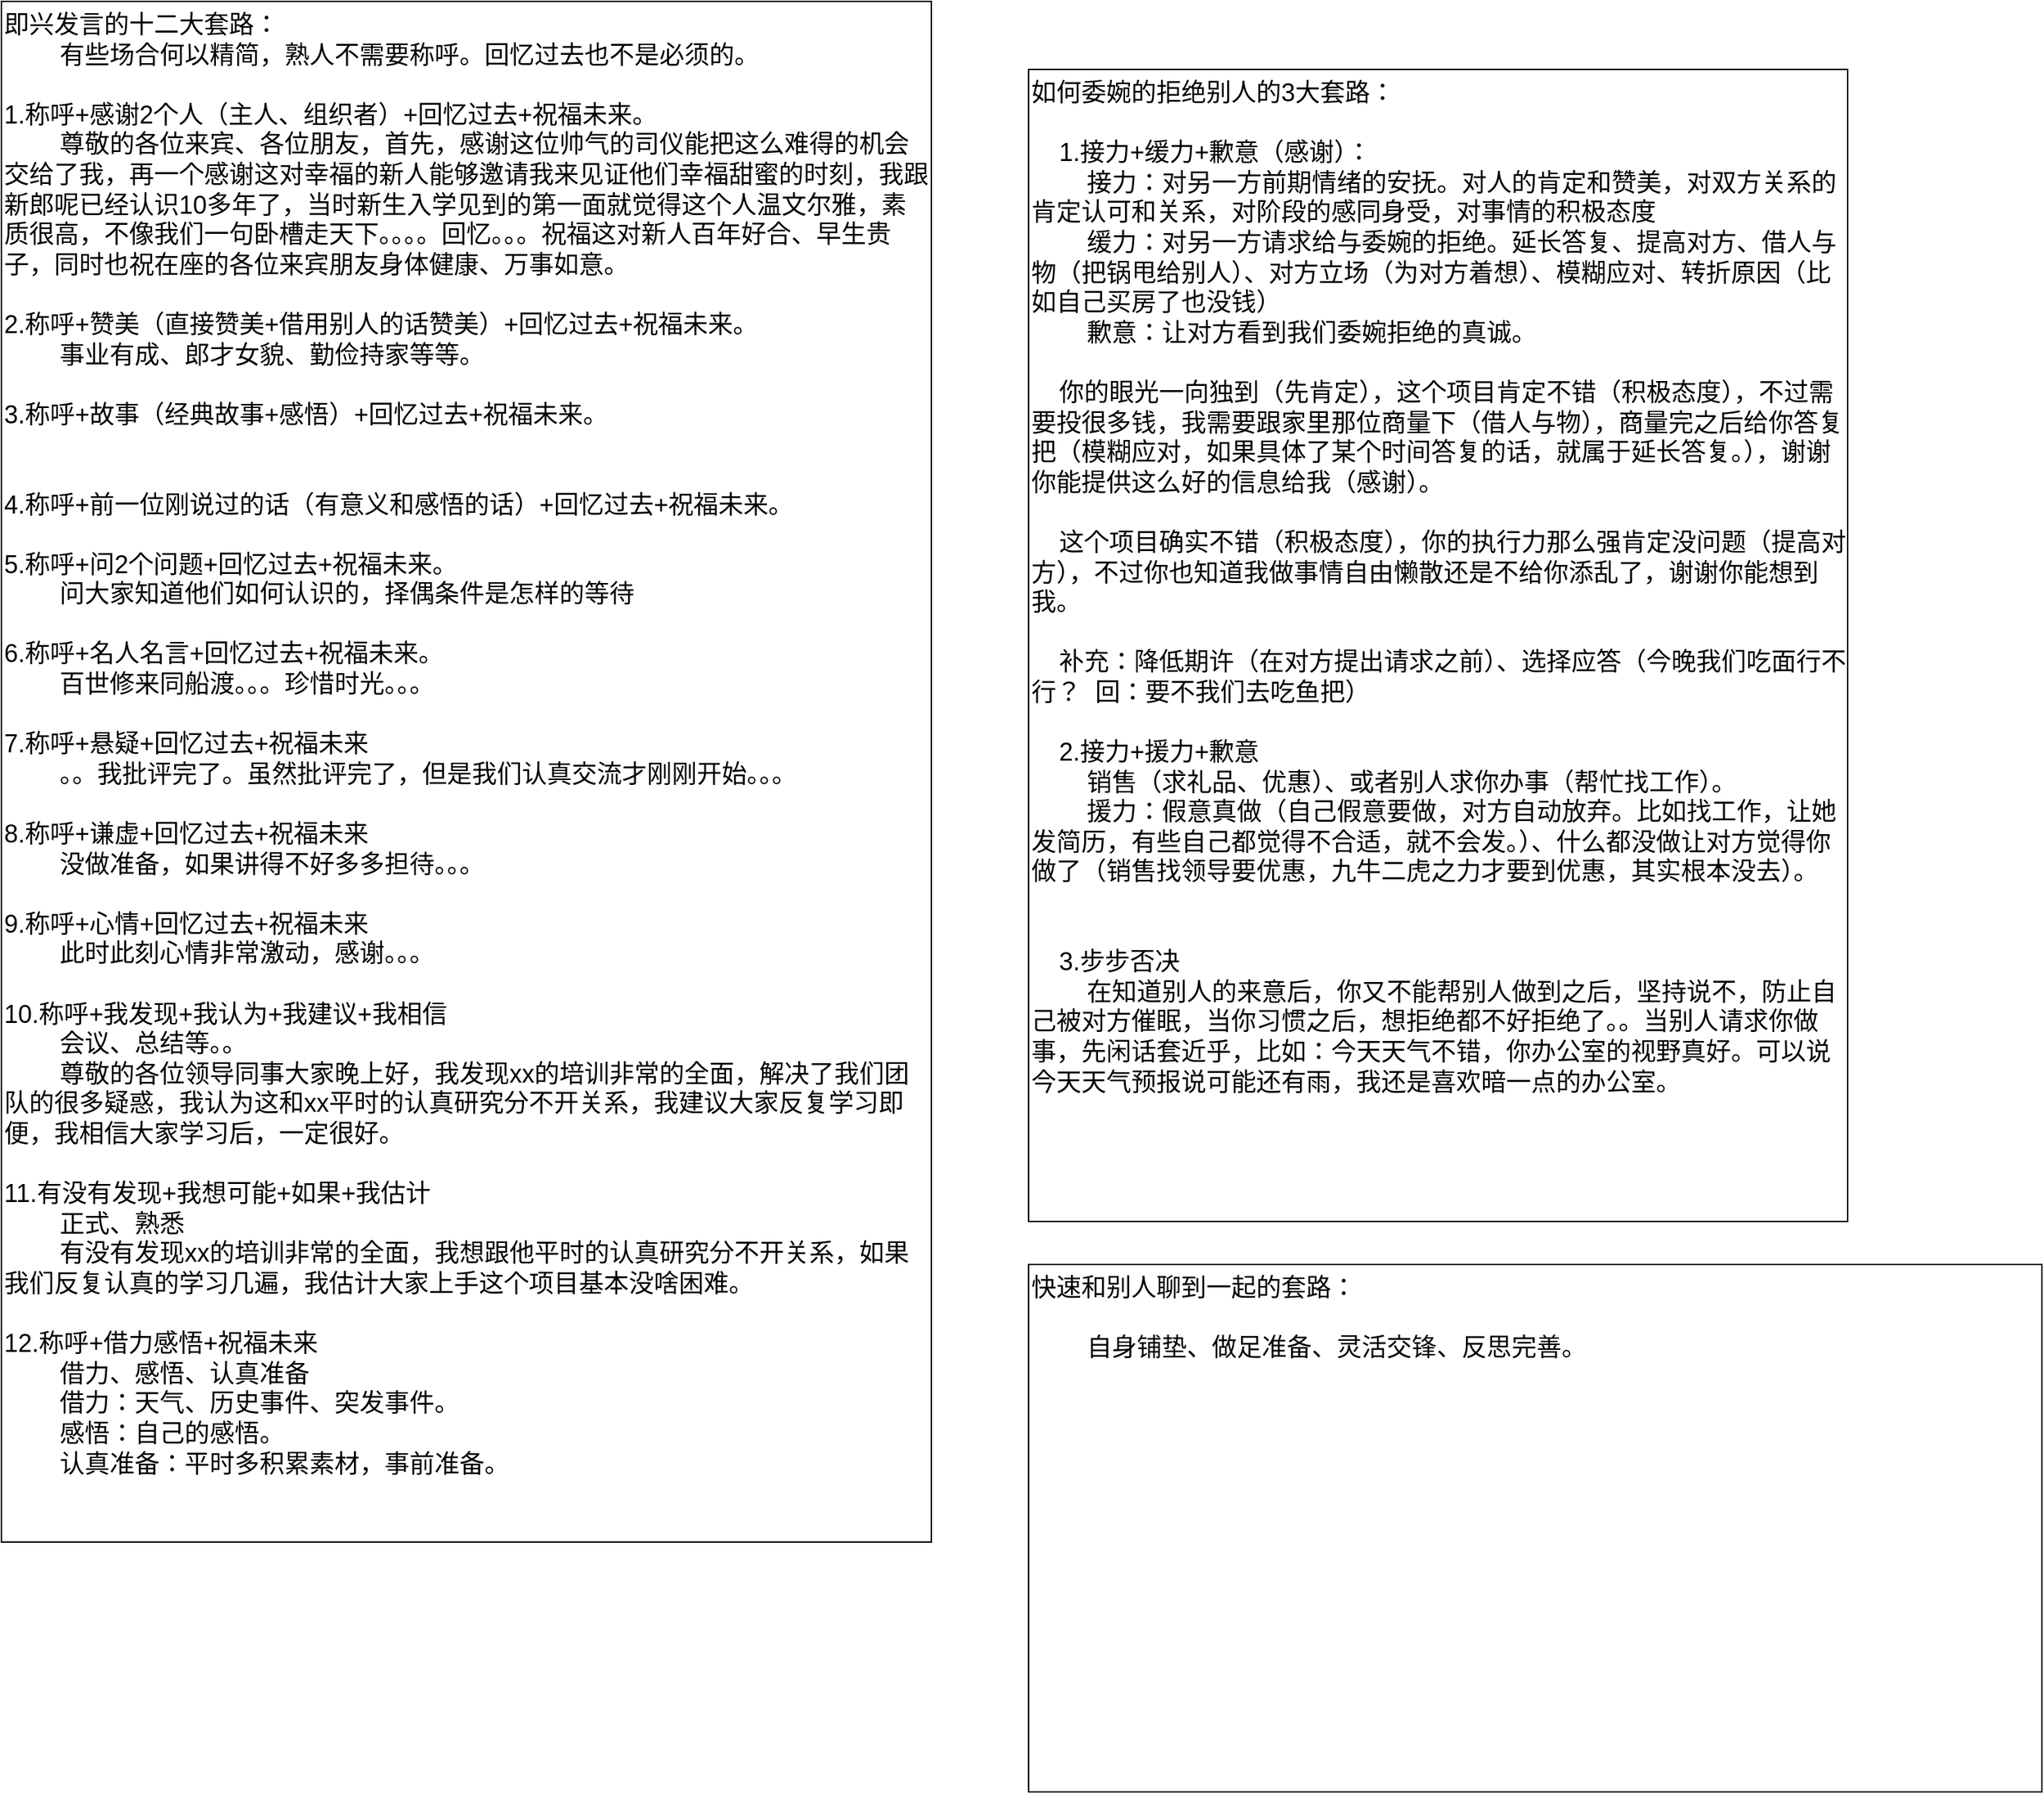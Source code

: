 <mxfile version="22.1.15" type="github">
  <diagram name="第 1 页" id="cnIUandqyFZ5Glk0gNJO">
    <mxGraphModel dx="594" dy="378" grid="1" gridSize="10" guides="1" tooltips="1" connect="1" arrows="1" fold="1" page="1" pageScale="1" pageWidth="827" pageHeight="1169" math="0" shadow="0">
      <root>
        <mxCell id="0" />
        <mxCell id="1" parent="0" />
        <mxCell id="VJTlfqrWW2QYB_PkbTW--1" value="即兴发言的十二大套路：&lt;br&gt;&lt;span style=&quot;white-space: pre;&quot;&gt;&#x9;&lt;/span&gt;有些场合何以精简，熟人不需要称呼。回忆过去也不是必须的。&lt;br&gt;&lt;br&gt;1.称呼+感谢2个人（主人、组织者）+回忆过去+祝福未来。&lt;br&gt;&lt;span style=&quot;white-space: pre;&quot;&gt;&#x9;&lt;/span&gt;尊敬的各位来宾、各位朋友，首先，感谢这位帅气的司仪能把这么难得的机会交给了我，再一个感谢这对幸福的新人能够邀请我来见证他们幸福甜蜜的时刻，我跟新郎呢已经认识10多年了，当时新生入学见到的第一面就觉得这个人温文尔雅，素质很高，不像我们一句卧槽走天下。。。。回忆。。。祝福这对新人百年好合、早生贵子，同时也祝在座的各位来宾朋友身体健康、万事如意。&lt;br&gt;&lt;br&gt;2.称呼+赞美（直接赞美+借用别人的话赞美）+回忆过去+祝福未来。&lt;br&gt;&lt;span style=&quot;white-space: pre;&quot;&gt;&#x9;&lt;/span&gt;事业有成、郎才女貌、勤俭持家等等。&lt;br&gt;&lt;br&gt;3.称呼+故事（经典故事+感悟）+回忆过去+祝福未来。&lt;br&gt;&lt;span style=&quot;white-space: pre;&quot;&gt;&#x9;&lt;/span&gt;&lt;br&gt;&lt;br&gt;4.称呼+前一位刚说过的话（有意义和感悟的话）+回忆过去+祝福未来。&lt;br&gt;&lt;br&gt;5.称呼+问2个问题+回忆过去+祝福未来。&lt;br&gt;&lt;span style=&quot;white-space: pre;&quot;&gt;&#x9;&lt;/span&gt;问大家知道他们如何认识的，择偶条件是怎样的等待&lt;br&gt;&lt;br&gt;6.称呼+名人名言+回忆过去+祝福未来。&lt;br&gt;&lt;span style=&quot;white-space: pre;&quot;&gt;&#x9;&lt;/span&gt;百世修来同船渡。。。珍惜时光。。。&lt;br&gt;&lt;br&gt;7.称呼+悬疑+回忆过去+祝福未来&lt;br&gt;&lt;span style=&quot;white-space: pre;&quot;&gt;&lt;span style=&quot;white-space: pre;&quot;&gt;&#x9;&lt;/span&gt;。。我批评完了。虽然批评完了，但是我们认真交流才刚刚开始。。。&#x9;&lt;br&gt;&lt;/span&gt;&lt;br&gt;8.称呼+谦虚+回忆过去+祝福未来&lt;br&gt;&lt;span style=&quot;white-space: pre;&quot;&gt;&#x9;&lt;/span&gt;没做准备，如果讲得不好多多担待。。。&lt;br&gt;&lt;br&gt;9.称呼+心情+回忆过去+祝福未来&lt;br&gt;&lt;span style=&quot;white-space: pre;&quot;&gt;&#x9;&lt;/span&gt;此时此刻心情非常激动，感谢。。。&lt;br&gt;&lt;br&gt;10.称呼+我发现+我认为+我建议+我相信&lt;br&gt;&lt;span style=&quot;white-space: pre;&quot;&gt;&#x9;&lt;/span&gt;会议、总结等。。&lt;br&gt;&lt;span style=&quot;white-space: pre;&quot;&gt;&#x9;&lt;/span&gt;尊敬的各位领导同事大家晚上好，我发现xx的培训非常的全面，解决了我们团队的很多疑惑，我认为这和xx平时的认真研究分不开关系，我建议大家反复学习即便，我相信大家学习后，一定很好。&lt;br&gt;&lt;br&gt;11.有没有发现+我想可能+如果+我估计&lt;br&gt;&lt;span style=&quot;white-space: pre;&quot;&gt;&#x9;&lt;/span&gt;正式、熟悉&lt;br&gt;&lt;span style=&quot;white-space: pre;&quot;&gt;&#x9;&lt;/span&gt;有没有发现xx的培训非常的全面，我想跟他平时的认真研究分不开关系，如果我们反复认真的学习几遍，我估计大家上手这个项目基本没啥困难。&lt;br&gt;&lt;br&gt;12.称呼+借力感悟+祝福未来&lt;br&gt;&lt;span style=&quot;white-space: pre;&quot;&gt;&#x9;&lt;/span&gt;借力、感悟、认真准备&lt;br&gt;&lt;span style=&quot;white-space: pre;&quot;&gt;&#x9;&lt;/span&gt;借力：天气、历史事件、突发事件。&lt;br&gt;&lt;span style=&quot;white-space: pre;&quot;&gt;&#x9;&lt;/span&gt;感悟：自己的感悟。&lt;br&gt;&lt;span style=&quot;white-space: pre;&quot;&gt;&#x9;&lt;/span&gt;认真准备：平时多积累素材，事前准备。" style="rounded=0;whiteSpace=wrap;html=1;fontSize=18;align=left;verticalAlign=top;" vertex="1" parent="1">
          <mxGeometry y="290" width="670" height="1110" as="geometry" />
        </mxCell>
        <mxCell id="VJTlfqrWW2QYB_PkbTW--2" value="如何委婉的拒绝别人的3大套路：&lt;br&gt;&lt;br&gt;&lt;span style=&quot;&quot;&gt;&lt;span style=&quot;white-space: pre;&quot;&gt;&amp;nbsp;&amp;nbsp;&amp;nbsp;&amp;nbsp;&lt;/span&gt;&lt;/span&gt;1.接力+缓力+歉意（感谢）：&lt;br&gt;&lt;span style=&quot;&quot;&gt;&lt;span style=&quot;white-space: pre;&quot;&gt;&amp;nbsp;&amp;nbsp;&amp;nbsp;&amp;nbsp;&lt;/span&gt;&lt;/span&gt;&lt;span style=&quot;&quot;&gt;&lt;span style=&quot;white-space: pre;&quot;&gt;&amp;nbsp;&amp;nbsp;&amp;nbsp;&amp;nbsp;&lt;/span&gt;&lt;/span&gt;接力：对另一方前期情绪的安抚。对人的肯定和赞美，对双方关系的肯定认可和关系，对阶段的感同身受，对事情的积极态度&lt;br&gt;&lt;span style=&quot;&quot;&gt;&lt;span style=&quot;white-space: pre;&quot;&gt;&amp;nbsp;&amp;nbsp;&amp;nbsp;&amp;nbsp;&lt;/span&gt;&lt;/span&gt;&lt;span style=&quot;&quot;&gt;&lt;span style=&quot;white-space: pre;&quot;&gt;&amp;nbsp;&amp;nbsp;&amp;nbsp;&amp;nbsp;&lt;/span&gt;&lt;/span&gt;缓力：对另一方请求给与委婉的拒绝。延长答复、提高对方、借人与物（把锅甩给别人）、对方立场（为对方着想）、模糊应对、转折原因（比如自己买房了也没钱）&lt;br&gt;&lt;span style=&quot;&quot;&gt;&lt;span style=&quot;white-space: pre;&quot;&gt;&amp;nbsp;&amp;nbsp;&amp;nbsp;&amp;nbsp;&lt;/span&gt;&lt;/span&gt;&lt;span style=&quot;&quot;&gt;&lt;span style=&quot;white-space: pre;&quot;&gt;&amp;nbsp;&amp;nbsp;&amp;nbsp;&amp;nbsp;&lt;/span&gt;&lt;/span&gt;歉意：让对方看到我们委婉拒绝的真诚。&lt;br&gt;&lt;br&gt;&lt;span style=&quot;&quot;&gt;&lt;span style=&quot;white-space: pre;&quot;&gt;&amp;nbsp;&amp;nbsp;&amp;nbsp;&amp;nbsp;&lt;/span&gt;&lt;/span&gt;你的眼光一向独到（先肯定），这个项目肯定不错（积极态度），不过需要投很多钱，我需要跟家里那位商量下（借人与物），商量完之后给你答复把（模糊应对，如果具体了某个时间答复的话，就属于延长答复。），谢谢你能提供这么好的信息给我（感谢）。&lt;br&gt;&lt;br&gt;&lt;span style=&quot;&quot;&gt;&lt;span style=&quot;white-space: pre;&quot;&gt;&amp;nbsp;&amp;nbsp;&amp;nbsp;&amp;nbsp;&lt;/span&gt;&lt;/span&gt;这个项目确实不错（积极态度），你的执行力那么强肯定没问题（提高对方），不过你也知道我做事情自由懒散还是不给你添乱了，谢谢你能想到我。&lt;br&gt;&lt;span style=&quot;&quot;&gt;&lt;span style=&quot;white-space: pre;&quot;&gt;&amp;nbsp;&amp;nbsp;&amp;nbsp;&amp;nbsp;&lt;/span&gt;&lt;/span&gt;&lt;br&gt;&lt;span style=&quot;&quot;&gt;&lt;span style=&quot;white-space: pre;&quot;&gt;&amp;nbsp;&amp;nbsp;&amp;nbsp;&amp;nbsp;&lt;/span&gt;&lt;/span&gt;补充：降低期许（在对方提出请求之前）、选择应答（今晚我们吃面行不行？&amp;nbsp; 回：要不我们去吃鱼把）&lt;br&gt;&lt;br&gt;&lt;span style=&quot;&quot;&gt;&lt;span style=&quot;white-space: pre;&quot;&gt;&amp;nbsp;&amp;nbsp;&amp;nbsp;&amp;nbsp;&lt;/span&gt;&lt;/span&gt;2.接力+援力+歉意&lt;br&gt;&lt;span style=&quot;white-space: pre;&quot;&gt;&#x9;&lt;/span&gt;销售（求礼品、优惠）、或者别人求你办事（帮忙找工作）。&lt;br&gt;&lt;span style=&quot;white-space: pre;&quot;&gt;&#x9;&lt;/span&gt;援力：假意真做（自己假意要做，对方自动放弃。比如找工作，让她发简历，有些自己都觉得不合适，就不会发。）、什么都没做让对方觉得你做了（销售找领导要优惠，九牛二虎之力才要到优惠，其实根本没去）。&amp;nbsp;&lt;br&gt;&lt;br&gt;&lt;span style=&quot;&quot;&gt;&lt;span style=&quot;white-space: pre;&quot;&gt;&amp;nbsp;&amp;nbsp;&amp;nbsp;&amp;nbsp;&lt;/span&gt;&lt;/span&gt;&lt;br&gt;&lt;span style=&quot;&quot;&gt;&lt;span style=&quot;white-space: pre;&quot;&gt;&amp;nbsp;&amp;nbsp;&amp;nbsp;&amp;nbsp;3&lt;/span&gt;&lt;/span&gt;.步步否决&lt;br&gt;&lt;span style=&quot;white-space: pre;&quot;&gt;&#x9;&lt;/span&gt;在知道别人的来意后，你又不能帮别人做到之后，坚持说不，防止自己被对方催眠，当你习惯之后，想拒绝都不好拒绝了。。当别人请求你做事，先闲话套近乎，比如：今天天气不错，你办公室的视野真好。可以说今天天气预报说可能还有雨，我还是喜欢暗一点的办公室。" style="rounded=0;whiteSpace=wrap;html=1;fontSize=18;align=left;verticalAlign=top;" vertex="1" parent="1">
          <mxGeometry x="740" y="339" width="590" height="830" as="geometry" />
        </mxCell>
        <mxCell id="VJTlfqrWW2QYB_PkbTW--3" value="快速和别人聊到一起的套路：&lt;br&gt;&lt;br&gt;&lt;span style=&quot;white-space: pre;&quot;&gt;&#x9;&lt;/span&gt;自身铺垫、做足准备、灵活交锋、反思完善。" style="rounded=0;whiteSpace=wrap;html=1;fontSize=18;verticalAlign=top;align=left;" vertex="1" parent="1">
          <mxGeometry x="740" y="1200" width="730" height="380" as="geometry" />
        </mxCell>
      </root>
    </mxGraphModel>
  </diagram>
</mxfile>
